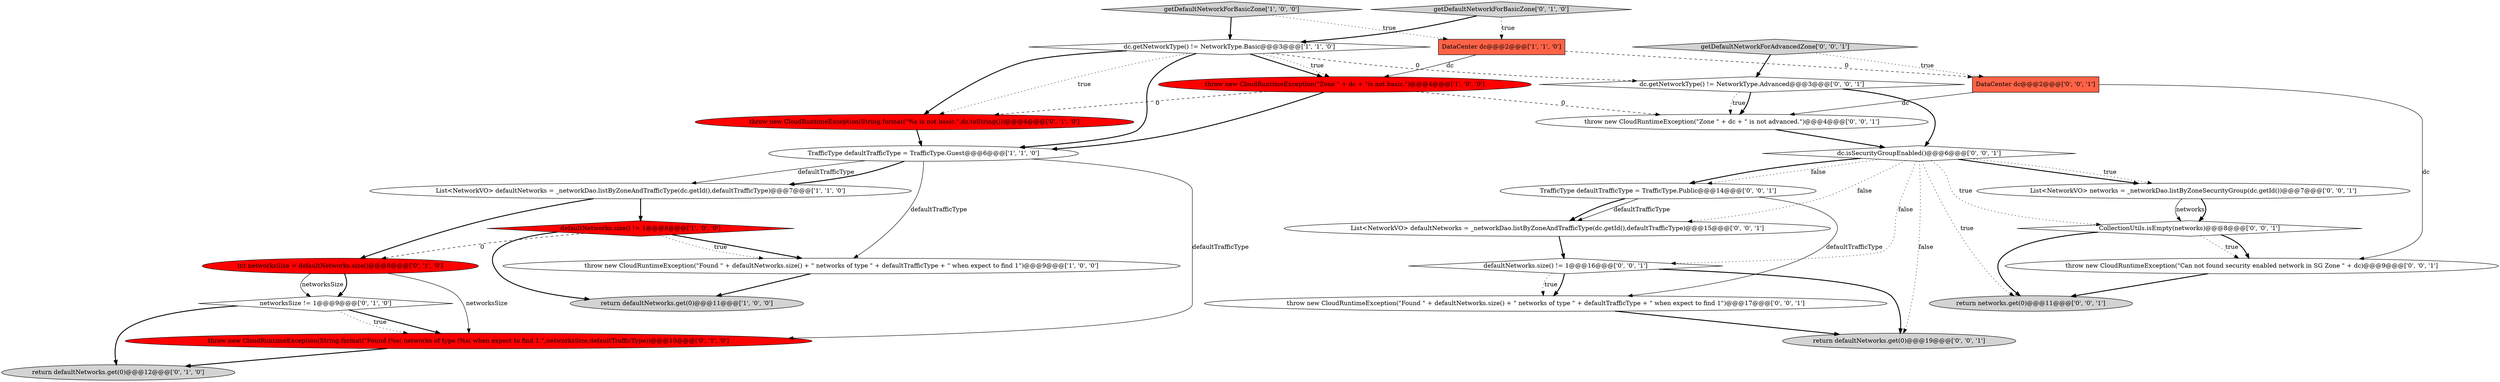 digraph {
19 [style = filled, label = "throw new CloudRuntimeException(\"Can not found security enabled network in SG Zone \" + dc)@@@9@@@['0', '0', '1']", fillcolor = white, shape = ellipse image = "AAA0AAABBB3BBB"];
13 [style = filled, label = "throw new CloudRuntimeException(String.format(\"%s is not basic.\",dc.toString()))@@@4@@@['0', '1', '0']", fillcolor = red, shape = ellipse image = "AAA1AAABBB2BBB"];
16 [style = filled, label = "dc.isSecurityGroupEnabled()@@@6@@@['0', '0', '1']", fillcolor = white, shape = diamond image = "AAA0AAABBB3BBB"];
9 [style = filled, label = "return defaultNetworks.get(0)@@@12@@@['0', '1', '0']", fillcolor = lightgray, shape = ellipse image = "AAA0AAABBB2BBB"];
25 [style = filled, label = "defaultNetworks.size() != 1@@@16@@@['0', '0', '1']", fillcolor = white, shape = diamond image = "AAA0AAABBB3BBB"];
2 [style = filled, label = "defaultNetworks.size() != 1@@@8@@@['1', '0', '0']", fillcolor = red, shape = diamond image = "AAA1AAABBB1BBB"];
17 [style = filled, label = "throw new CloudRuntimeException(\"Found \" + defaultNetworks.size() + \" networks of type \" + defaultTrafficType + \" when expect to find 1\")@@@17@@@['0', '0', '1']", fillcolor = white, shape = ellipse image = "AAA0AAABBB3BBB"];
7 [style = filled, label = "DataCenter dc@@@2@@@['1', '1', '0']", fillcolor = tomato, shape = box image = "AAA0AAABBB1BBB"];
5 [style = filled, label = "getDefaultNetworkForBasicZone['1', '0', '0']", fillcolor = lightgray, shape = diamond image = "AAA0AAABBB1BBB"];
8 [style = filled, label = "TrafficType defaultTrafficType = TrafficType.Guest@@@6@@@['1', '1', '0']", fillcolor = white, shape = ellipse image = "AAA0AAABBB1BBB"];
18 [style = filled, label = "List<NetworkVO> networks = _networkDao.listByZoneSecurityGroup(dc.getId())@@@7@@@['0', '0', '1']", fillcolor = white, shape = ellipse image = "AAA0AAABBB3BBB"];
24 [style = filled, label = "DataCenter dc@@@2@@@['0', '0', '1']", fillcolor = tomato, shape = box image = "AAA0AAABBB3BBB"];
27 [style = filled, label = "List<NetworkVO> defaultNetworks = _networkDao.listByZoneAndTrafficType(dc.getId(),defaultTrafficType)@@@15@@@['0', '0', '1']", fillcolor = white, shape = ellipse image = "AAA0AAABBB3BBB"];
20 [style = filled, label = "CollectionUtils.isEmpty(networks)@@@8@@@['0', '0', '1']", fillcolor = white, shape = diamond image = "AAA0AAABBB3BBB"];
26 [style = filled, label = "return defaultNetworks.get(0)@@@19@@@['0', '0', '1']", fillcolor = lightgray, shape = ellipse image = "AAA0AAABBB3BBB"];
12 [style = filled, label = "networksSize != 1@@@9@@@['0', '1', '0']", fillcolor = white, shape = diamond image = "AAA0AAABBB2BBB"];
4 [style = filled, label = "throw new CloudRuntimeException(\"Found \" + defaultNetworks.size() + \" networks of type \" + defaultTrafficType + \" when expect to find 1\")@@@9@@@['1', '0', '0']", fillcolor = white, shape = ellipse image = "AAA0AAABBB1BBB"];
15 [style = filled, label = "getDefaultNetworkForAdvancedZone['0', '0', '1']", fillcolor = lightgray, shape = diamond image = "AAA0AAABBB3BBB"];
21 [style = filled, label = "throw new CloudRuntimeException(\"Zone \" + dc + \" is not advanced.\")@@@4@@@['0', '0', '1']", fillcolor = white, shape = ellipse image = "AAA0AAABBB3BBB"];
3 [style = filled, label = "dc.getNetworkType() != NetworkType.Basic@@@3@@@['1', '1', '0']", fillcolor = white, shape = diamond image = "AAA0AAABBB1BBB"];
28 [style = filled, label = "TrafficType defaultTrafficType = TrafficType.Public@@@14@@@['0', '0', '1']", fillcolor = white, shape = ellipse image = "AAA0AAABBB3BBB"];
22 [style = filled, label = "dc.getNetworkType() != NetworkType.Advanced@@@3@@@['0', '0', '1']", fillcolor = white, shape = diamond image = "AAA0AAABBB3BBB"];
10 [style = filled, label = "throw new CloudRuntimeException(String.format(\"Found (%s( networks of type (%s( when expect to find 1.\",networksSize,defaultTrafficType))@@@10@@@['0', '1', '0']", fillcolor = red, shape = ellipse image = "AAA1AAABBB2BBB"];
23 [style = filled, label = "return networks.get(0)@@@11@@@['0', '0', '1']", fillcolor = lightgray, shape = ellipse image = "AAA0AAABBB3BBB"];
11 [style = filled, label = "int networksSize = defaultNetworks.size()@@@8@@@['0', '1', '0']", fillcolor = red, shape = ellipse image = "AAA1AAABBB2BBB"];
1 [style = filled, label = "List<NetworkVO> defaultNetworks = _networkDao.listByZoneAndTrafficType(dc.getId(),defaultTrafficType)@@@7@@@['1', '1', '0']", fillcolor = white, shape = ellipse image = "AAA0AAABBB1BBB"];
6 [style = filled, label = "return defaultNetworks.get(0)@@@11@@@['1', '0', '0']", fillcolor = lightgray, shape = ellipse image = "AAA0AAABBB1BBB"];
0 [style = filled, label = "throw new CloudRuntimeException(\"Zone \" + dc + \"is not basic.\")@@@4@@@['1', '0', '0']", fillcolor = red, shape = ellipse image = "AAA1AAABBB1BBB"];
14 [style = filled, label = "getDefaultNetworkForBasicZone['0', '1', '0']", fillcolor = lightgray, shape = diamond image = "AAA0AAABBB2BBB"];
22->21 [style = dotted, label="true"];
5->3 [style = bold, label=""];
14->3 [style = bold, label=""];
17->26 [style = bold, label=""];
16->18 [style = bold, label=""];
18->20 [style = solid, label="networks"];
4->6 [style = bold, label=""];
22->16 [style = bold, label=""];
2->6 [style = bold, label=""];
15->24 [style = dotted, label="true"];
24->19 [style = solid, label="dc"];
28->17 [style = solid, label="defaultTrafficType"];
16->27 [style = dotted, label="false"];
16->25 [style = dotted, label="false"];
22->21 [style = bold, label=""];
16->20 [style = dotted, label="true"];
11->12 [style = bold, label=""];
3->22 [style = dashed, label="0"];
8->1 [style = solid, label="defaultTrafficType"];
12->9 [style = bold, label=""];
2->4 [style = bold, label=""];
16->23 [style = dotted, label="true"];
25->17 [style = bold, label=""];
3->0 [style = bold, label=""];
1->11 [style = bold, label=""];
15->22 [style = bold, label=""];
7->0 [style = solid, label="dc"];
8->1 [style = bold, label=""];
11->12 [style = solid, label="networksSize"];
18->20 [style = bold, label=""];
12->10 [style = bold, label=""];
16->28 [style = dotted, label="false"];
8->4 [style = solid, label="defaultTrafficType"];
12->10 [style = dotted, label="true"];
16->28 [style = bold, label=""];
20->23 [style = bold, label=""];
7->24 [style = dashed, label="0"];
25->17 [style = dotted, label="true"];
5->7 [style = dotted, label="true"];
0->21 [style = dashed, label="0"];
11->10 [style = solid, label="networksSize"];
3->8 [style = bold, label=""];
19->23 [style = bold, label=""];
0->13 [style = dashed, label="0"];
14->7 [style = dotted, label="true"];
2->4 [style = dotted, label="true"];
0->8 [style = bold, label=""];
3->0 [style = dotted, label="true"];
8->10 [style = solid, label="defaultTrafficType"];
25->26 [style = bold, label=""];
3->13 [style = bold, label=""];
21->16 [style = bold, label=""];
2->11 [style = dashed, label="0"];
16->26 [style = dotted, label="false"];
20->19 [style = dotted, label="true"];
28->27 [style = solid, label="defaultTrafficType"];
1->2 [style = bold, label=""];
10->9 [style = bold, label=""];
28->27 [style = bold, label=""];
13->8 [style = bold, label=""];
20->19 [style = bold, label=""];
27->25 [style = bold, label=""];
3->13 [style = dotted, label="true"];
24->21 [style = solid, label="dc"];
16->18 [style = dotted, label="true"];
}
